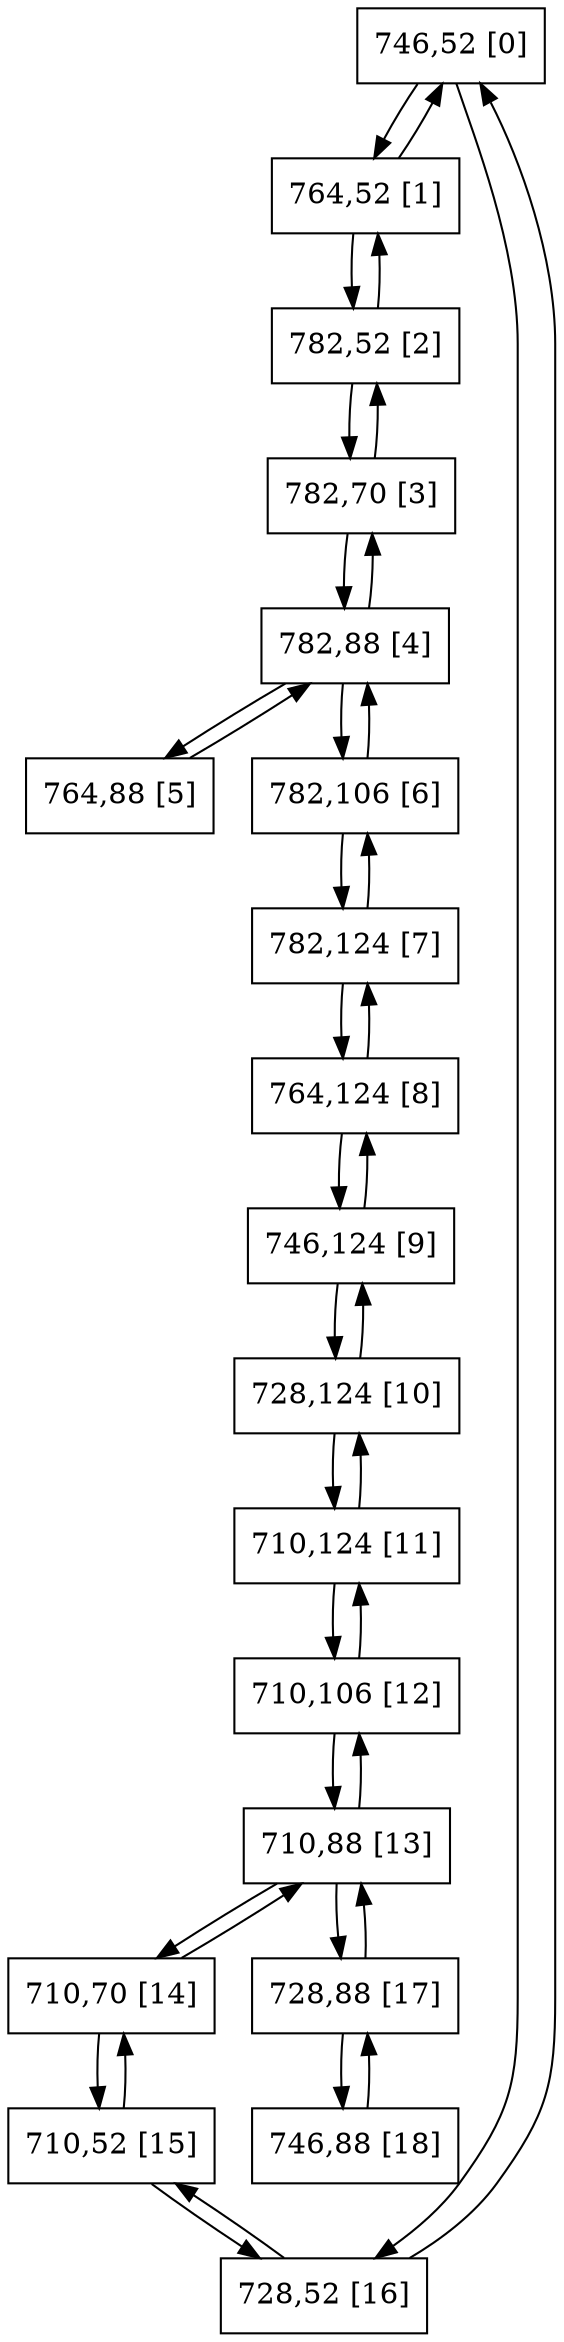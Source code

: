 digraph G {
graph [bgcolor=white size="20,20"]
node [shape=circle color=black]
0[shape = polygon, sides = 4, label="746,52 [0]", pos = "4.5,9!" ];
1[shape = polygon, sides = 4, label="764,52 [1]", pos = "6.75,9!" ];
2[shape = polygon, sides = 4, label="782,52 [2]", pos = "9,9!" ];
3[shape = polygon, sides = 4, label="782,70 [3]", pos = "9,6.75!" ];
4[shape = polygon, sides = 4, label="782,88 [4]", pos = "9,4.5!" ];
5[shape = polygon, sides = 4, label="764,88 [5]", pos = "6.75,4.5!" ];
6[shape = polygon, sides = 4, label="782,106 [6]", pos = "9,2.25!" ];
7[shape = polygon, sides = 4, label="782,124 [7]", pos = "9,0!" ];
8[shape = polygon, sides = 4, label="764,124 [8]", pos = "6.75,0!" ];
9[shape = polygon, sides = 4, label="746,124 [9]", pos = "4.5,0!" ];
10[shape = polygon, sides = 4, label="728,124 [10]", pos = "2.25,0!" ];
11[shape = polygon, sides = 4, label="710,124 [11]", pos = "0,0!" ];
12[shape = polygon, sides = 4, label="710,106 [12]", pos = "0,2.25!" ];
13[shape = polygon, sides = 4, label="710,88 [13]", pos = "0,4.5!" ];
14[shape = polygon, sides = 4, label="710,70 [14]", pos = "0,6.75!" ];
15[shape = polygon, sides = 4, label="710,52 [15]", pos = "0,9!" ];
16[shape = polygon, sides = 4, label="728,52 [16]", pos = "2.25,9!" ];
17[shape = polygon, sides = 4, label="728,88 [17]", pos = "2.25,4.5!" ];
18[shape = polygon, sides = 4, label="746,88 [18]", pos = "4.5,4.5!" ];
0->1 ;
0->16 ;
1->0 ;
1->2 ;
2->1 ;
2->3 ;
3->2 ;
3->4 ;
4->3 ;
4->5 ;
4->6 ;
5->4 ;
6->4 ;
6->7 ;
7->6 ;
7->8 ;
8->7 ;
8->9 ;
9->8 ;
9->10 ;
10->9 ;
10->11 ;
11->10 ;
11->12 ;
12->11 ;
12->13 ;
13->12 ;
13->14 ;
13->17 ;
14->13 ;
14->15 ;
15->14 ;
15->16 ;
16->15 ;
16->0 ;
17->13 ;
17->18 ;
18->17 ;
}
